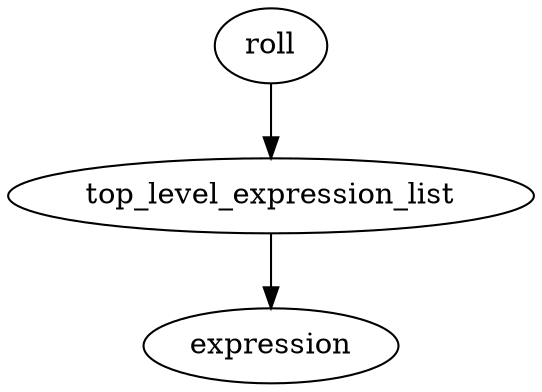 digraph grammar {
      roll -> top_level_expression_list;
      top_level_expression_list -> expression;
}